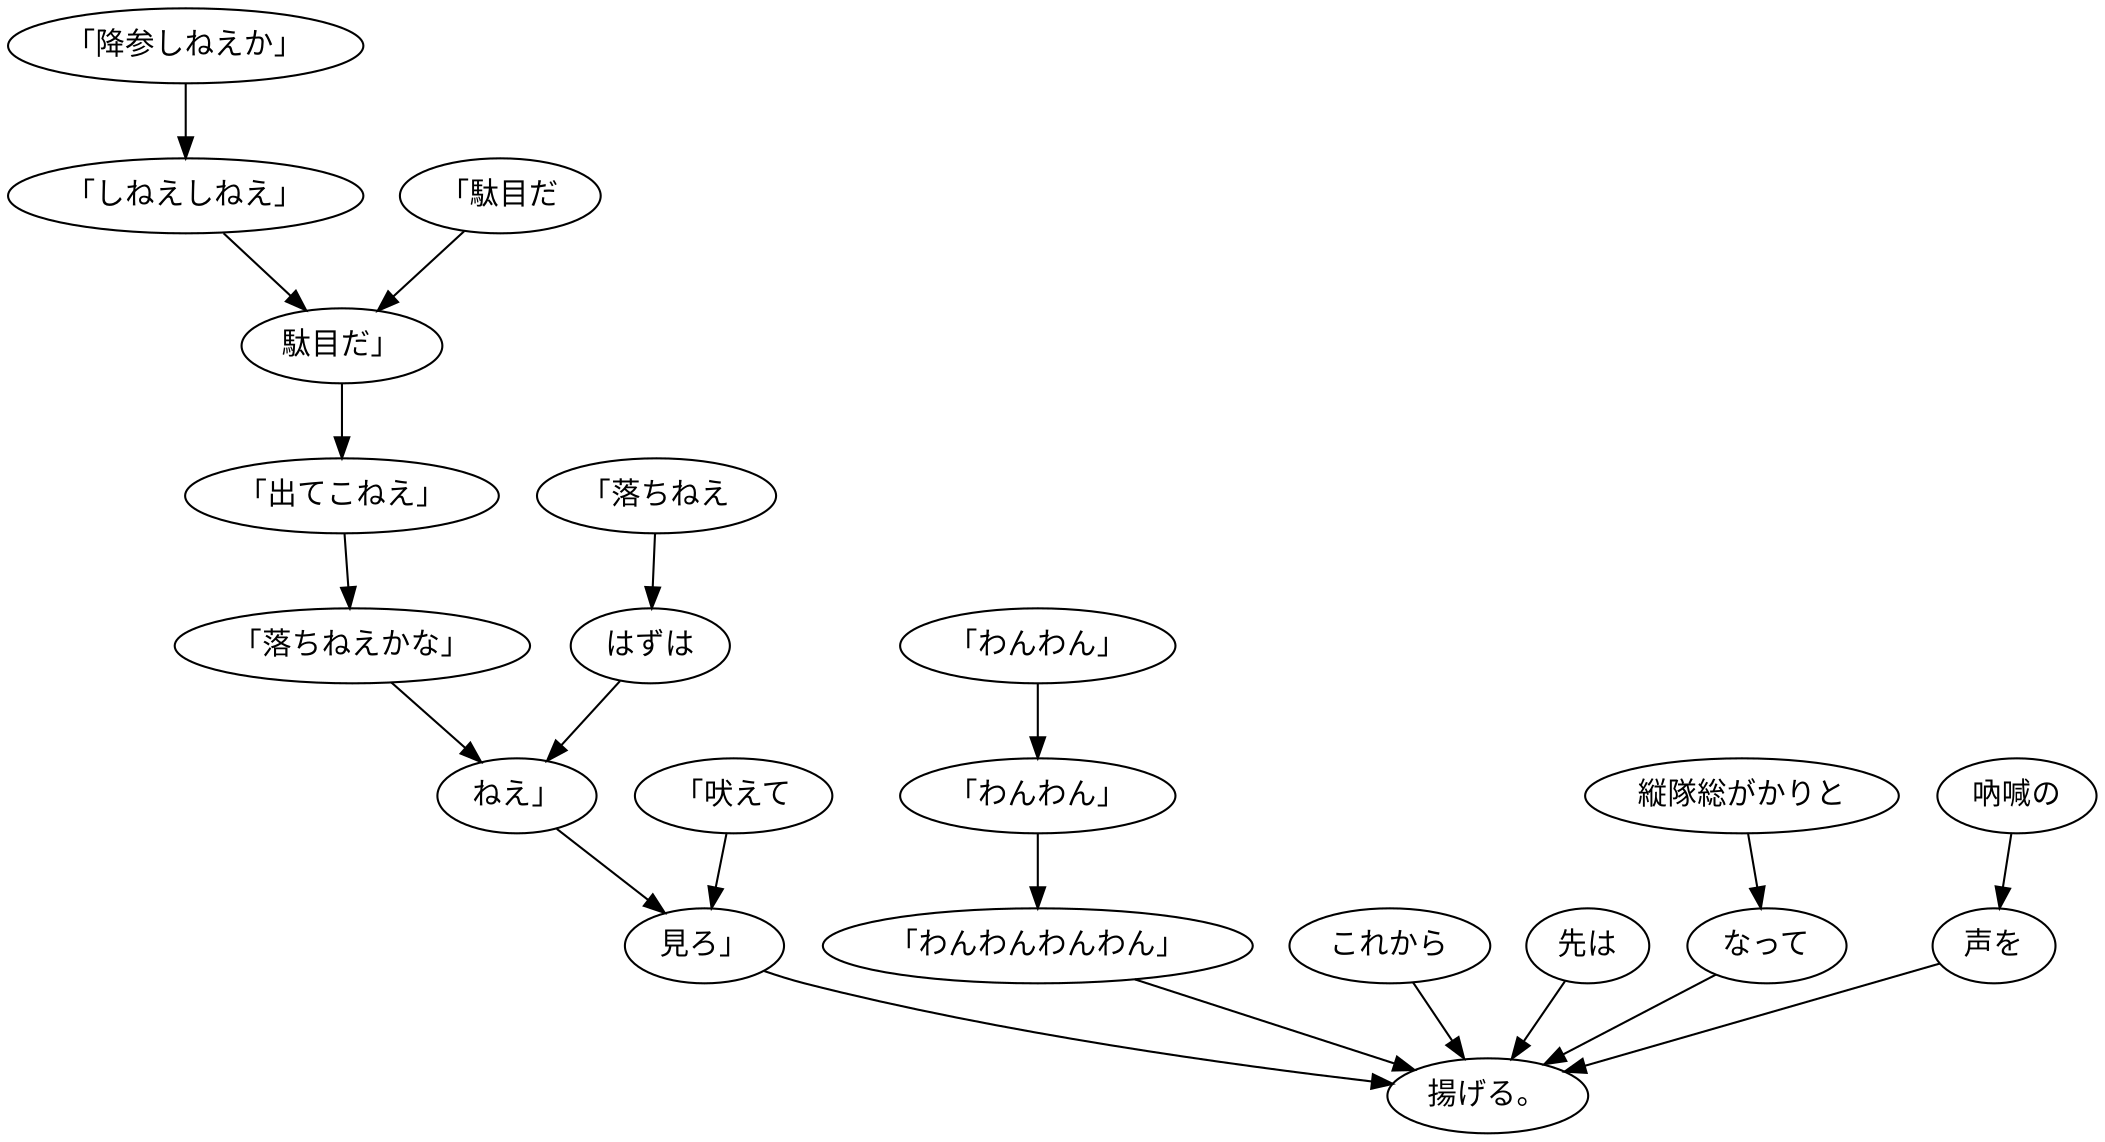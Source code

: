 digraph graph5033 {
	node0 [label="「降参しねえか」"];
	node1 [label="「しねえしねえ」"];
	node2 [label="「駄目だ"];
	node3 [label="駄目だ」"];
	node4 [label="「出てこねえ」"];
	node5 [label="「落ちねえかな」"];
	node6 [label="「落ちねえ"];
	node7 [label="はずは"];
	node8 [label="ねえ」"];
	node9 [label="「吠えて"];
	node10 [label="見ろ」"];
	node11 [label="「わんわん」"];
	node12 [label="「わんわん」"];
	node13 [label="「わんわんわんわん」"];
	node14 [label="これから"];
	node15 [label="先は"];
	node16 [label="縦隊総がかりと"];
	node17 [label="なって"];
	node18 [label="吶喊の"];
	node19 [label="声を"];
	node20 [label="揚げる。"];
	node0 -> node1;
	node1 -> node3;
	node2 -> node3;
	node3 -> node4;
	node4 -> node5;
	node5 -> node8;
	node6 -> node7;
	node7 -> node8;
	node8 -> node10;
	node9 -> node10;
	node10 -> node20;
	node11 -> node12;
	node12 -> node13;
	node13 -> node20;
	node14 -> node20;
	node15 -> node20;
	node16 -> node17;
	node17 -> node20;
	node18 -> node19;
	node19 -> node20;
}
